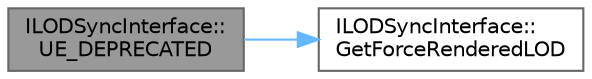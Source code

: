 digraph "ILODSyncInterface::UE_DEPRECATED"
{
 // INTERACTIVE_SVG=YES
 // LATEX_PDF_SIZE
  bgcolor="transparent";
  edge [fontname=Helvetica,fontsize=10,labelfontname=Helvetica,labelfontsize=10];
  node [fontname=Helvetica,fontsize=10,shape=box,height=0.2,width=0.4];
  rankdir="LR";
  Node1 [id="Node000001",label="ILODSyncInterface::\lUE_DEPRECATED",height=0.2,width=0.4,color="gray40", fillcolor="grey60", style="filled", fontcolor="black",tooltip=" "];
  Node1 -> Node2 [id="edge1_Node000001_Node000002",color="steelblue1",style="solid",tooltip=" "];
  Node2 [id="Node000002",label="ILODSyncInterface::\lGetForceRenderedLOD",height=0.2,width=0.4,color="grey40", fillcolor="white", style="filled",URL="$d6/d88/classILODSyncInterface.html#a5633681c4060eccb8b5a183e5db1851d",tooltip="Returns the LOD that will be forced to use for rendering, or INDEX_NONE if there is no forced LOD for..."];
}
